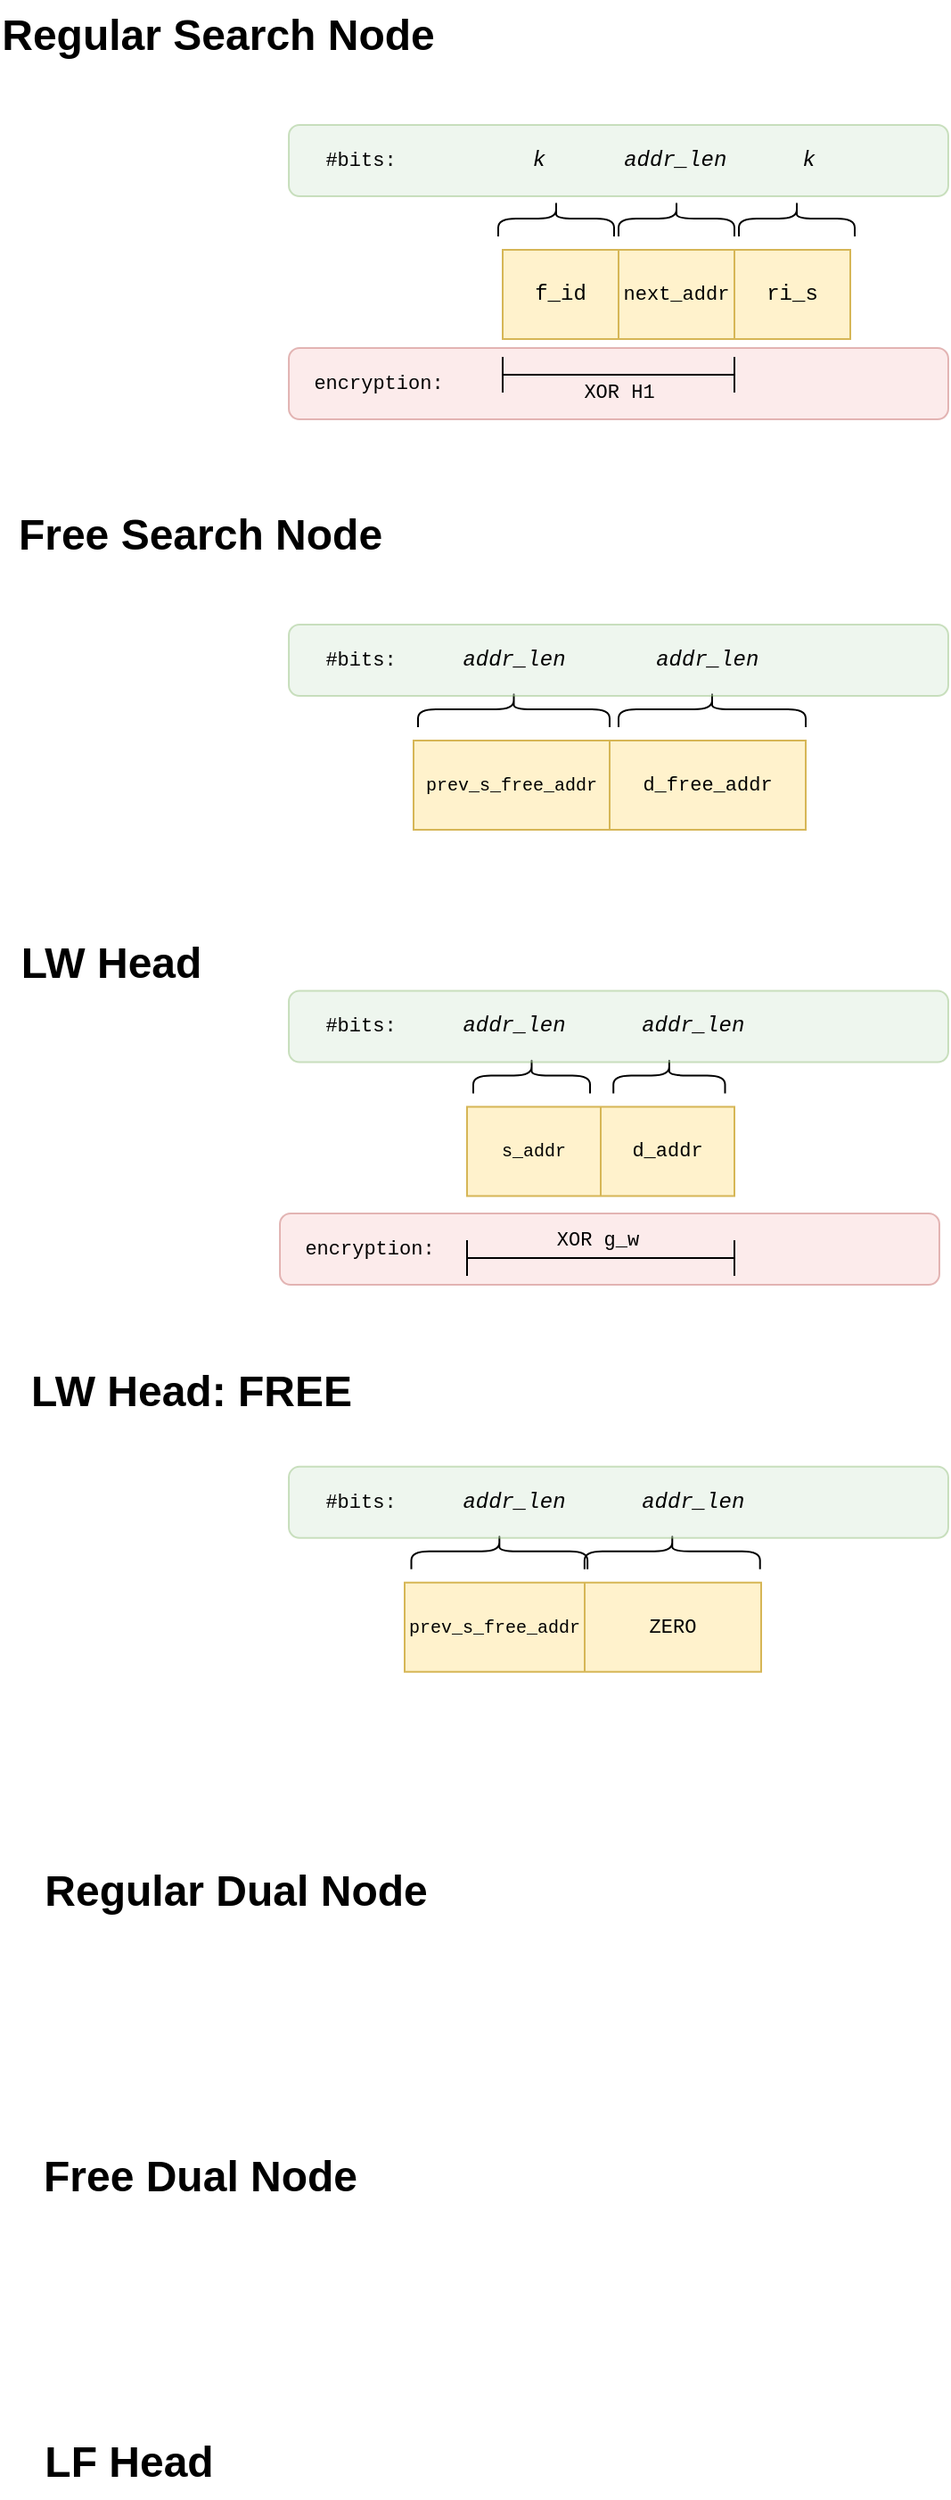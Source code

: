 <mxfile version="21.6.2" type="github" pages="3">
  <diagram id="mcaaGemC9CdYigRSOJqH" name="nodes_entry">
    <mxGraphModel dx="1118" dy="814" grid="1" gridSize="10" guides="1" tooltips="1" connect="1" arrows="1" fold="1" page="1" pageScale="1" pageWidth="1200" pageHeight="1600" math="0" shadow="0">
      <root>
        <mxCell id="0" />
        <mxCell id="1" parent="0" />
        <mxCell id="ITFpz6UTyo0LZHXewWgh-95" value="" style="rounded=1;whiteSpace=wrap;html=1;fontFamily=Courier New;fontSize=11;fillColor=#f8cecc;opacity=40;strokeColor=#b85450;" parent="1" vertex="1">
          <mxGeometry x="480" y="325" width="370" height="40" as="geometry" />
        </mxCell>
        <mxCell id="ITFpz6UTyo0LZHXewWgh-94" value="" style="rounded=1;whiteSpace=wrap;html=1;fontFamily=Courier New;fontSize=11;fillColor=#d5e8d4;opacity=40;strokeColor=#82b366;" parent="1" vertex="1">
          <mxGeometry x="480" y="200" width="370" height="40" as="geometry" />
        </mxCell>
        <mxCell id="ITFpz6UTyo0LZHXewWgh-77" value="Regular Search Node" style="text;strokeColor=none;fillColor=none;html=1;fontSize=24;fontStyle=1;verticalAlign=middle;align=center;" parent="1" vertex="1">
          <mxGeometry x="390" y="130" width="100" height="40" as="geometry" />
        </mxCell>
        <mxCell id="ITFpz6UTyo0LZHXewWgh-79" value="" style="shape=table;startSize=0;container=1;collapsible=0;childLayout=tableLayout;fontFamily=Courier New;fillColor=#fff2cc;strokeColor=#d6b656;" parent="1" vertex="1">
          <mxGeometry x="600" y="270" width="195" height="50" as="geometry" />
        </mxCell>
        <mxCell id="ITFpz6UTyo0LZHXewWgh-80" value="" style="shape=tableRow;horizontal=0;startSize=0;swimlaneHead=0;swimlaneBody=0;top=0;left=0;bottom=0;right=0;collapsible=0;dropTarget=0;fillColor=none;points=[[0,0.5],[1,0.5]];portConstraint=eastwest;fontFamily=Courier New;" parent="ITFpz6UTyo0LZHXewWgh-79" vertex="1">
          <mxGeometry width="195" height="50" as="geometry" />
        </mxCell>
        <mxCell id="ITFpz6UTyo0LZHXewWgh-81" value="f_id" style="shape=partialRectangle;html=1;whiteSpace=wrap;connectable=0;overflow=hidden;fillColor=none;top=0;left=0;bottom=0;right=0;pointerEvents=1;fontFamily=Courier New;" parent="ITFpz6UTyo0LZHXewWgh-80" vertex="1">
          <mxGeometry width="65" height="50" as="geometry">
            <mxRectangle width="65" height="50" as="alternateBounds" />
          </mxGeometry>
        </mxCell>
        <mxCell id="ITFpz6UTyo0LZHXewWgh-82" value="&lt;font style=&quot;font-size: 11px;&quot;&gt;next_addr&lt;/font&gt;" style="shape=partialRectangle;html=1;whiteSpace=wrap;connectable=0;overflow=hidden;fillColor=none;top=0;left=0;bottom=0;right=0;pointerEvents=1;fontFamily=Courier New;" parent="ITFpz6UTyo0LZHXewWgh-80" vertex="1">
          <mxGeometry x="65" width="65" height="50" as="geometry">
            <mxRectangle width="65" height="50" as="alternateBounds" />
          </mxGeometry>
        </mxCell>
        <mxCell id="ITFpz6UTyo0LZHXewWgh-89" value="ri_s" style="shape=partialRectangle;html=1;whiteSpace=wrap;connectable=0;overflow=hidden;fillColor=none;top=0;left=0;bottom=0;right=0;pointerEvents=1;fontFamily=Courier New;" parent="ITFpz6UTyo0LZHXewWgh-80" vertex="1">
          <mxGeometry x="130" width="65" height="50" as="geometry">
            <mxRectangle width="65" height="50" as="alternateBounds" />
          </mxGeometry>
        </mxCell>
        <mxCell id="ITFpz6UTyo0LZHXewWgh-83" value="" style="shape=curlyBracket;whiteSpace=wrap;html=1;rounded=1;flipH=1;labelPosition=right;verticalLabelPosition=middle;align=left;verticalAlign=middle;rotation=-90;fontFamily=Courier New;" parent="1" vertex="1">
          <mxGeometry x="687.5" y="220" width="20" height="65" as="geometry" />
        </mxCell>
        <mxCell id="ITFpz6UTyo0LZHXewWgh-84" value="" style="shape=curlyBracket;whiteSpace=wrap;html=1;rounded=1;flipH=1;labelPosition=right;verticalLabelPosition=middle;align=left;verticalAlign=middle;rotation=-90;fontFamily=Courier New;" parent="1" vertex="1">
          <mxGeometry x="620" y="220" width="20" height="65" as="geometry" />
        </mxCell>
        <mxCell id="ITFpz6UTyo0LZHXewWgh-85" value="&lt;i&gt;k&lt;/i&gt;" style="text;html=1;align=center;verticalAlign=middle;resizable=0;points=[];autosize=1;strokeColor=none;fillColor=none;fontFamily=Courier New;" parent="1" vertex="1">
          <mxGeometry x="605" y="205" width="30" height="30" as="geometry" />
        </mxCell>
        <mxCell id="ITFpz6UTyo0LZHXewWgh-86" value="&lt;i&gt;addr_len&amp;nbsp;&lt;/i&gt;" style="text;html=1;align=center;verticalAlign=middle;resizable=0;points=[];autosize=1;strokeColor=none;fillColor=none;fontFamily=Courier New;" parent="1" vertex="1">
          <mxGeometry x="655" y="205" width="90" height="30" as="geometry" />
        </mxCell>
        <mxCell id="ITFpz6UTyo0LZHXewWgh-87" value="" style="shape=crossbar;whiteSpace=wrap;html=1;rounded=1;fontFamily=Courier New;fontSize=11;" parent="1" vertex="1">
          <mxGeometry x="600" y="330" width="130" height="20" as="geometry" />
        </mxCell>
        <mxCell id="ITFpz6UTyo0LZHXewWgh-88" value="XOR H1" style="text;html=1;align=center;verticalAlign=middle;resizable=0;points=[];autosize=1;strokeColor=none;fillColor=none;fontSize=11;fontFamily=Courier New;" parent="1" vertex="1">
          <mxGeometry x="635" y="335" width="60" height="30" as="geometry" />
        </mxCell>
        <mxCell id="ITFpz6UTyo0LZHXewWgh-90" value="" style="shape=curlyBracket;whiteSpace=wrap;html=1;rounded=1;flipH=1;labelPosition=right;verticalLabelPosition=middle;align=left;verticalAlign=middle;rotation=-90;fontFamily=Courier New;" parent="1" vertex="1">
          <mxGeometry x="755" y="220" width="20" height="65" as="geometry" />
        </mxCell>
        <mxCell id="ITFpz6UTyo0LZHXewWgh-91" value="&lt;i&gt;k&amp;nbsp;&lt;/i&gt;" style="text;html=1;align=center;verticalAlign=middle;resizable=0;points=[];autosize=1;strokeColor=none;fillColor=none;fontFamily=Courier New;" parent="1" vertex="1">
          <mxGeometry x="755" y="205" width="40" height="30" as="geometry" />
        </mxCell>
        <mxCell id="ITFpz6UTyo0LZHXewWgh-92" value="#bits:" style="text;html=1;align=center;verticalAlign=middle;resizable=0;points=[];autosize=1;strokeColor=none;fillColor=none;fontSize=11;fontFamily=Courier New;" parent="1" vertex="1">
          <mxGeometry x="490" y="205" width="60" height="30" as="geometry" />
        </mxCell>
        <mxCell id="ITFpz6UTyo0LZHXewWgh-93" value="encryption:" style="text;html=1;align=center;verticalAlign=middle;resizable=0;points=[];autosize=1;strokeColor=none;fillColor=none;fontSize=11;fontFamily=Courier New;" parent="1" vertex="1">
          <mxGeometry x="480" y="330" width="100" height="30" as="geometry" />
        </mxCell>
        <mxCell id="ITFpz6UTyo0LZHXewWgh-97" value="Free Search Node" style="text;strokeColor=none;fillColor=none;html=1;fontSize=24;fontStyle=1;verticalAlign=middle;align=center;" parent="1" vertex="1">
          <mxGeometry x="380" y="410" width="100" height="40" as="geometry" />
        </mxCell>
        <mxCell id="ITFpz6UTyo0LZHXewWgh-98" value="" style="shape=table;startSize=0;container=1;collapsible=0;childLayout=tableLayout;fontFamily=Courier New;fillColor=#fff2cc;strokeColor=#d6b656;" parent="1" vertex="1">
          <mxGeometry x="550" y="545" width="220" height="50" as="geometry" />
        </mxCell>
        <mxCell id="ITFpz6UTyo0LZHXewWgh-99" value="" style="shape=tableRow;horizontal=0;startSize=0;swimlaneHead=0;swimlaneBody=0;top=0;left=0;bottom=0;right=0;collapsible=0;dropTarget=0;fillColor=none;points=[[0,0.5],[1,0.5]];portConstraint=eastwest;fontFamily=Courier New;" parent="ITFpz6UTyo0LZHXewWgh-98" vertex="1">
          <mxGeometry width="220" height="50" as="geometry" />
        </mxCell>
        <mxCell id="ITFpz6UTyo0LZHXewWgh-100" value="&lt;font style=&quot;font-size: 10px;&quot;&gt;prev_s_free_addr&lt;/font&gt;" style="shape=partialRectangle;html=1;whiteSpace=wrap;connectable=0;overflow=hidden;fillColor=none;top=0;left=0;bottom=0;right=0;pointerEvents=1;fontFamily=Courier New;" parent="ITFpz6UTyo0LZHXewWgh-99" vertex="1">
          <mxGeometry width="110" height="50" as="geometry">
            <mxRectangle width="110" height="50" as="alternateBounds" />
          </mxGeometry>
        </mxCell>
        <mxCell id="ITFpz6UTyo0LZHXewWgh-101" value="&lt;font style=&quot;font-size: 11px;&quot;&gt;d_free_addr&lt;/font&gt;" style="shape=partialRectangle;html=1;whiteSpace=wrap;connectable=0;overflow=hidden;fillColor=none;top=0;left=0;bottom=0;right=0;pointerEvents=1;fontFamily=Courier New;" parent="ITFpz6UTyo0LZHXewWgh-99" vertex="1">
          <mxGeometry x="110" width="110" height="50" as="geometry">
            <mxRectangle width="110" height="50" as="alternateBounds" />
          </mxGeometry>
        </mxCell>
        <mxCell id="ITFpz6UTyo0LZHXewWgh-103" value="" style="shape=curlyBracket;whiteSpace=wrap;html=1;rounded=1;flipH=1;labelPosition=right;verticalLabelPosition=middle;align=left;verticalAlign=middle;rotation=-90;fontFamily=Courier New;" parent="1" vertex="1">
          <mxGeometry x="707.5" y="475" width="20" height="105" as="geometry" />
        </mxCell>
        <mxCell id="ITFpz6UTyo0LZHXewWgh-104" value="" style="shape=curlyBracket;whiteSpace=wrap;html=1;rounded=1;flipH=1;labelPosition=right;verticalLabelPosition=middle;align=left;verticalAlign=middle;rotation=-90;fontFamily=Courier New;" parent="1" vertex="1">
          <mxGeometry x="596.25" y="473.75" width="20" height="107.5" as="geometry" />
        </mxCell>
        <mxCell id="ITFpz6UTyo0LZHXewWgh-115" value="" style="rounded=1;whiteSpace=wrap;html=1;fontFamily=Courier New;fontSize=11;fillColor=#d5e8d4;opacity=40;strokeColor=#82b366;" parent="1" vertex="1">
          <mxGeometry x="480" y="480" width="370" height="40" as="geometry" />
        </mxCell>
        <mxCell id="ITFpz6UTyo0LZHXewWgh-116" value="&lt;i&gt;addr_len&lt;/i&gt;" style="text;html=1;align=center;verticalAlign=middle;resizable=0;points=[];autosize=1;strokeColor=none;fillColor=none;fontFamily=Courier New;" parent="1" vertex="1">
          <mxGeometry x="566.25" y="485" width="80" height="30" as="geometry" />
        </mxCell>
        <mxCell id="ITFpz6UTyo0LZHXewWgh-117" value="&lt;i&gt;addr_len&amp;nbsp;&lt;/i&gt;" style="text;html=1;align=center;verticalAlign=middle;resizable=0;points=[];autosize=1;strokeColor=none;fillColor=none;fontFamily=Courier New;" parent="1" vertex="1">
          <mxGeometry x="672.5" y="485" width="90" height="30" as="geometry" />
        </mxCell>
        <mxCell id="ITFpz6UTyo0LZHXewWgh-119" value="#bits:" style="text;html=1;align=center;verticalAlign=middle;resizable=0;points=[];autosize=1;strokeColor=none;fillColor=none;fontSize=11;fontFamily=Courier New;" parent="1" vertex="1">
          <mxGeometry x="490" y="485" width="60" height="30" as="geometry" />
        </mxCell>
        <mxCell id="ITFpz6UTyo0LZHXewWgh-120" value="LW Head" style="text;strokeColor=none;fillColor=none;html=1;fontSize=24;fontStyle=1;verticalAlign=middle;align=center;" parent="1" vertex="1">
          <mxGeometry x="330" y="650" width="100" height="40" as="geometry" />
        </mxCell>
        <mxCell id="ITFpz6UTyo0LZHXewWgh-121" value="" style="shape=table;startSize=0;container=1;collapsible=0;childLayout=tableLayout;fontFamily=Courier New;fillColor=#fff2cc;strokeColor=#d6b656;" parent="1" vertex="1">
          <mxGeometry x="580" y="750.25" width="150" height="50" as="geometry" />
        </mxCell>
        <mxCell id="ITFpz6UTyo0LZHXewWgh-122" value="" style="shape=tableRow;horizontal=0;startSize=0;swimlaneHead=0;swimlaneBody=0;top=0;left=0;bottom=0;right=0;collapsible=0;dropTarget=0;fillColor=none;points=[[0,0.5],[1,0.5]];portConstraint=eastwest;fontFamily=Courier New;" parent="ITFpz6UTyo0LZHXewWgh-121" vertex="1">
          <mxGeometry width="150" height="50" as="geometry" />
        </mxCell>
        <mxCell id="ITFpz6UTyo0LZHXewWgh-123" value="&lt;font style=&quot;font-size: 10px;&quot;&gt;s_addr&lt;/font&gt;" style="shape=partialRectangle;html=1;whiteSpace=wrap;connectable=0;overflow=hidden;fillColor=none;top=0;left=0;bottom=0;right=0;pointerEvents=1;fontFamily=Courier New;" parent="ITFpz6UTyo0LZHXewWgh-122" vertex="1">
          <mxGeometry width="75" height="50" as="geometry">
            <mxRectangle width="75" height="50" as="alternateBounds" />
          </mxGeometry>
        </mxCell>
        <mxCell id="ITFpz6UTyo0LZHXewWgh-124" value="&lt;font style=&quot;font-size: 11px;&quot;&gt;d_addr&lt;/font&gt;" style="shape=partialRectangle;html=1;whiteSpace=wrap;connectable=0;overflow=hidden;fillColor=none;top=0;left=0;bottom=0;right=0;pointerEvents=1;fontFamily=Courier New;" parent="ITFpz6UTyo0LZHXewWgh-122" vertex="1">
          <mxGeometry x="75" width="75" height="50" as="geometry">
            <mxRectangle width="75" height="50" as="alternateBounds" />
          </mxGeometry>
        </mxCell>
        <mxCell id="ITFpz6UTyo0LZHXewWgh-125" value="" style="shape=curlyBracket;whiteSpace=wrap;html=1;rounded=1;flipH=1;labelPosition=right;verticalLabelPosition=middle;align=left;verticalAlign=middle;rotation=-90;fontFamily=Courier New;" parent="1" vertex="1">
          <mxGeometry x="683.43" y="701.44" width="20" height="62.63" as="geometry" />
        </mxCell>
        <mxCell id="ITFpz6UTyo0LZHXewWgh-126" value="" style="shape=curlyBracket;whiteSpace=wrap;html=1;rounded=1;flipH=1;labelPosition=right;verticalLabelPosition=middle;align=left;verticalAlign=middle;rotation=-90;fontFamily=Courier New;" parent="1" vertex="1">
          <mxGeometry x="606.25" y="700" width="20" height="65.5" as="geometry" />
        </mxCell>
        <mxCell id="ITFpz6UTyo0LZHXewWgh-127" value="" style="rounded=1;whiteSpace=wrap;html=1;fontFamily=Courier New;fontSize=11;fillColor=#d5e8d4;opacity=40;strokeColor=#82b366;" parent="1" vertex="1">
          <mxGeometry x="480" y="685.25" width="370" height="40" as="geometry" />
        </mxCell>
        <mxCell id="ITFpz6UTyo0LZHXewWgh-128" value="&lt;i&gt;addr_len&lt;/i&gt;" style="text;html=1;align=center;verticalAlign=middle;resizable=0;points=[];autosize=1;strokeColor=none;fillColor=none;fontFamily=Courier New;" parent="1" vertex="1">
          <mxGeometry x="566.25" y="690.25" width="80" height="30" as="geometry" />
        </mxCell>
        <mxCell id="ITFpz6UTyo0LZHXewWgh-129" value="&lt;i&gt;addr_len&amp;nbsp;&lt;/i&gt;" style="text;html=1;align=center;verticalAlign=middle;resizable=0;points=[];autosize=1;strokeColor=none;fillColor=none;fontFamily=Courier New;" parent="1" vertex="1">
          <mxGeometry x="665" y="690" width="90" height="30" as="geometry" />
        </mxCell>
        <mxCell id="ITFpz6UTyo0LZHXewWgh-130" value="#bits:" style="text;html=1;align=center;verticalAlign=middle;resizable=0;points=[];autosize=1;strokeColor=none;fillColor=none;fontSize=11;fontFamily=Courier New;" parent="1" vertex="1">
          <mxGeometry x="490" y="690.25" width="60" height="30" as="geometry" />
        </mxCell>
        <mxCell id="ITFpz6UTyo0LZHXewWgh-131" value="" style="rounded=1;whiteSpace=wrap;html=1;fontFamily=Courier New;fontSize=11;fillColor=#f8cecc;opacity=40;strokeColor=#b85450;" parent="1" vertex="1">
          <mxGeometry x="475" y="810" width="370" height="40" as="geometry" />
        </mxCell>
        <mxCell id="ITFpz6UTyo0LZHXewWgh-132" value="XOR g_w" style="text;html=1;align=center;verticalAlign=middle;resizable=0;points=[];autosize=1;strokeColor=none;fillColor=none;fontSize=11;fontFamily=Courier New;" parent="1" vertex="1">
          <mxGeometry x="617.5" y="810" width="70" height="30" as="geometry" />
        </mxCell>
        <mxCell id="ITFpz6UTyo0LZHXewWgh-134" value="encryption:" style="text;html=1;align=center;verticalAlign=middle;resizable=0;points=[];autosize=1;strokeColor=none;fillColor=none;fontSize=11;fontFamily=Courier New;" parent="1" vertex="1">
          <mxGeometry x="475" y="815" width="100" height="30" as="geometry" />
        </mxCell>
        <mxCell id="ITFpz6UTyo0LZHXewWgh-136" value="" style="shape=crossbar;whiteSpace=wrap;html=1;rounded=1;fontFamily=Courier New;fontSize=11;" parent="1" vertex="1">
          <mxGeometry x="580" y="825" width="150" height="20" as="geometry" />
        </mxCell>
        <mxCell id="ITFpz6UTyo0LZHXewWgh-138" value="Regular Dual Node" style="text;strokeColor=none;fillColor=none;html=1;fontSize=24;fontStyle=1;verticalAlign=middle;align=center;" parent="1" vertex="1">
          <mxGeometry x="400" y="1170" width="100" height="40" as="geometry" />
        </mxCell>
        <mxCell id="ITFpz6UTyo0LZHXewWgh-139" value="Free Dual Node" style="text;strokeColor=none;fillColor=none;html=1;fontSize=24;fontStyle=1;verticalAlign=middle;align=center;" parent="1" vertex="1">
          <mxGeometry x="380" y="1330" width="100" height="40" as="geometry" />
        </mxCell>
        <mxCell id="ITFpz6UTyo0LZHXewWgh-140" value="LF Head" style="text;strokeColor=none;fillColor=none;html=1;fontSize=24;fontStyle=1;verticalAlign=middle;align=center;" parent="1" vertex="1">
          <mxGeometry x="340" y="1490" width="100" height="40" as="geometry" />
        </mxCell>
        <mxCell id="2" value="LW Head: FREE" style="text;strokeColor=none;fillColor=none;html=1;fontSize=24;fontStyle=1;verticalAlign=middle;align=center;" parent="1" vertex="1">
          <mxGeometry x="375" y="890" width="100" height="40" as="geometry" />
        </mxCell>
        <mxCell id="3" value="" style="shape=table;startSize=0;container=1;collapsible=0;childLayout=tableLayout;fontFamily=Courier New;fillColor=#fff2cc;strokeColor=#d6b656;" parent="1" vertex="1">
          <mxGeometry x="545" y="1016.91" width="200" height="50" as="geometry" />
        </mxCell>
        <mxCell id="4" value="" style="shape=tableRow;horizontal=0;startSize=0;swimlaneHead=0;swimlaneBody=0;top=0;left=0;bottom=0;right=0;collapsible=0;dropTarget=0;fillColor=none;points=[[0,0.5],[1,0.5]];portConstraint=eastwest;fontFamily=Courier New;" parent="3" vertex="1">
          <mxGeometry width="200" height="50" as="geometry" />
        </mxCell>
        <mxCell id="5" value="&lt;font style=&quot;font-size: 10px;&quot;&gt;prev_s_free_addr&lt;/font&gt;" style="shape=partialRectangle;html=1;whiteSpace=wrap;connectable=0;overflow=hidden;fillColor=none;top=0;left=0;bottom=0;right=0;pointerEvents=1;fontFamily=Courier New;" parent="4" vertex="1">
          <mxGeometry width="101" height="50" as="geometry">
            <mxRectangle width="101" height="50" as="alternateBounds" />
          </mxGeometry>
        </mxCell>
        <mxCell id="6" value="&lt;font style=&quot;font-size: 11px;&quot;&gt;ZERO&lt;/font&gt;" style="shape=partialRectangle;html=1;whiteSpace=wrap;connectable=0;overflow=hidden;fillColor=none;top=0;left=0;bottom=0;right=0;pointerEvents=1;fontFamily=Courier New;" parent="4" vertex="1">
          <mxGeometry x="101" width="99" height="50" as="geometry">
            <mxRectangle width="99" height="50" as="alternateBounds" />
          </mxGeometry>
        </mxCell>
        <mxCell id="7" value="" style="shape=curlyBracket;whiteSpace=wrap;html=1;rounded=1;flipH=1;labelPosition=right;verticalLabelPosition=middle;align=left;verticalAlign=middle;rotation=-90;fontFamily=Courier New;" parent="1" vertex="1">
          <mxGeometry x="685.14" y="950.2" width="20" height="98.44" as="geometry" />
        </mxCell>
        <mxCell id="8" value="" style="shape=curlyBracket;whiteSpace=wrap;html=1;rounded=1;flipH=1;labelPosition=right;verticalLabelPosition=middle;align=left;verticalAlign=middle;rotation=-90;fontFamily=Courier New;" parent="1" vertex="1">
          <mxGeometry x="588.16" y="950" width="20" height="98.82" as="geometry" />
        </mxCell>
        <mxCell id="9" value="" style="rounded=1;whiteSpace=wrap;html=1;fontFamily=Courier New;fontSize=11;fillColor=#d5e8d4;opacity=40;strokeColor=#82b366;" parent="1" vertex="1">
          <mxGeometry x="480" y="951.91" width="370" height="40" as="geometry" />
        </mxCell>
        <mxCell id="10" value="&lt;i&gt;addr_len&lt;/i&gt;" style="text;html=1;align=center;verticalAlign=middle;resizable=0;points=[];autosize=1;strokeColor=none;fillColor=none;fontFamily=Courier New;" parent="1" vertex="1">
          <mxGeometry x="566.25" y="956.91" width="80" height="30" as="geometry" />
        </mxCell>
        <mxCell id="11" value="&lt;i&gt;addr_len&amp;nbsp;&lt;/i&gt;" style="text;html=1;align=center;verticalAlign=middle;resizable=0;points=[];autosize=1;strokeColor=none;fillColor=none;fontFamily=Courier New;" parent="1" vertex="1">
          <mxGeometry x="665" y="956.66" width="90" height="30" as="geometry" />
        </mxCell>
        <mxCell id="12" value="#bits:" style="text;html=1;align=center;verticalAlign=middle;resizable=0;points=[];autosize=1;strokeColor=none;fillColor=none;fontSize=11;fontFamily=Courier New;" parent="1" vertex="1">
          <mxGeometry x="490" y="956.91" width="60" height="30" as="geometry" />
        </mxCell>
      </root>
    </mxGraphModel>
  </diagram>
  <diagram id="tWWIsSU93eVBsk8a4pAt" name="tokens">
    <mxGraphModel dx="1118" dy="814" grid="1" gridSize="10" guides="1" tooltips="1" connect="1" arrows="1" fold="1" page="1" pageScale="1" pageWidth="1200" pageHeight="1600" math="0" shadow="0">
      <root>
        <mxCell id="0" />
        <mxCell id="1" parent="0" />
        <mxCell id="Buk930hli2tVo_T4Hz-4-1" value="Delete Token" style="text;strokeColor=none;fillColor=none;html=1;fontSize=24;fontStyle=1;verticalAlign=middle;align=center;" parent="1" vertex="1">
          <mxGeometry x="120" y="120" width="100" height="40" as="geometry" />
        </mxCell>
        <mxCell id="o2X68CddxpbY1LCrEeMo-1" value="" style="rounded=1;whiteSpace=wrap;html=1;fontFamily=Courier New;fontSize=11;fillColor=#d5e8d4;opacity=40;strokeColor=#82b366;" parent="1" vertex="1">
          <mxGeometry x="160" y="200" width="400" height="40" as="geometry" />
        </mxCell>
        <mxCell id="o2X68CddxpbY1LCrEeMo-2" value="" style="shape=table;startSize=0;container=1;collapsible=0;childLayout=tableLayout;fontFamily=Courier New;fillColor=#fff2cc;strokeColor=#d6b656;" parent="1" vertex="1">
          <mxGeometry x="280" y="270" width="260" height="50" as="geometry" />
        </mxCell>
        <mxCell id="o2X68CddxpbY1LCrEeMo-3" value="" style="shape=tableRow;horizontal=0;startSize=0;swimlaneHead=0;swimlaneBody=0;top=0;left=0;bottom=0;right=0;collapsible=0;dropTarget=0;fillColor=none;points=[[0,0.5],[1,0.5]];portConstraint=eastwest;fontFamily=Courier New;" parent="o2X68CddxpbY1LCrEeMo-2" vertex="1">
          <mxGeometry width="260" height="50" as="geometry" />
        </mxCell>
        <mxCell id="o2X68CddxpbY1LCrEeMo-4" value="f_f" style="shape=partialRectangle;html=1;whiteSpace=wrap;connectable=0;overflow=hidden;fillColor=none;top=0;left=0;bottom=0;right=0;pointerEvents=1;fontFamily=Courier New;" parent="o2X68CddxpbY1LCrEeMo-3" vertex="1">
          <mxGeometry width="65" height="50" as="geometry">
            <mxRectangle width="65" height="50" as="alternateBounds" />
          </mxGeometry>
        </mxCell>
        <mxCell id="o2X68CddxpbY1LCrEeMo-5" value="&lt;font style=&quot;font-size: 11px;&quot;&gt;g_f&lt;/font&gt;" style="shape=partialRectangle;html=1;whiteSpace=wrap;connectable=0;overflow=hidden;fillColor=none;top=0;left=0;bottom=0;right=0;pointerEvents=1;fontFamily=Courier New;" parent="o2X68CddxpbY1LCrEeMo-3" vertex="1">
          <mxGeometry x="65" width="65" height="50" as="geometry">
            <mxRectangle width="65" height="50" as="alternateBounds" />
          </mxGeometry>
        </mxCell>
        <mxCell id="o2X68CddxpbY1LCrEeMo-6" value="p_f" style="shape=partialRectangle;html=1;whiteSpace=wrap;connectable=0;overflow=hidden;fillColor=none;top=0;left=0;bottom=0;right=0;pointerEvents=1;fontFamily=Courier New;" parent="o2X68CddxpbY1LCrEeMo-3" vertex="1">
          <mxGeometry x="130" width="65" height="50" as="geometry">
            <mxRectangle width="65" height="50" as="alternateBounds" />
          </mxGeometry>
        </mxCell>
        <mxCell id="o2X68CddxpbY1LCrEeMo-14" value="f_id" style="shape=partialRectangle;html=1;whiteSpace=wrap;connectable=0;overflow=hidden;fillColor=none;top=0;left=0;bottom=0;right=0;pointerEvents=1;fontFamily=Courier New;" parent="o2X68CddxpbY1LCrEeMo-3" vertex="1">
          <mxGeometry x="195" width="65" height="50" as="geometry">
            <mxRectangle width="65" height="50" as="alternateBounds" />
          </mxGeometry>
        </mxCell>
        <mxCell id="o2X68CddxpbY1LCrEeMo-7" value="" style="shape=curlyBracket;whiteSpace=wrap;html=1;rounded=1;flipH=1;labelPosition=right;verticalLabelPosition=middle;align=left;verticalAlign=middle;rotation=-90;fontFamily=Courier New;" parent="1" vertex="1">
          <mxGeometry x="367.5" y="220" width="20" height="65" as="geometry" />
        </mxCell>
        <mxCell id="o2X68CddxpbY1LCrEeMo-8" value="" style="shape=curlyBracket;whiteSpace=wrap;html=1;rounded=1;flipH=1;labelPosition=right;verticalLabelPosition=middle;align=left;verticalAlign=middle;rotation=-90;fontFamily=Courier New;" parent="1" vertex="1">
          <mxGeometry x="300" y="220" width="20" height="65" as="geometry" />
        </mxCell>
        <mxCell id="o2X68CddxpbY1LCrEeMo-9" value="&lt;i&gt;k&lt;/i&gt;" style="text;html=1;align=center;verticalAlign=middle;resizable=0;points=[];autosize=1;strokeColor=none;fillColor=none;fontFamily=Courier New;" parent="1" vertex="1">
          <mxGeometry x="295" y="205" width="30" height="30" as="geometry" />
        </mxCell>
        <mxCell id="o2X68CddxpbY1LCrEeMo-10" value="&lt;i&gt;addr_len&amp;nbsp;&lt;/i&gt;" style="text;html=1;align=center;verticalAlign=middle;resizable=0;points=[];autosize=1;strokeColor=none;fillColor=none;fontFamily=Courier New;" parent="1" vertex="1">
          <mxGeometry x="335" y="205" width="90" height="30" as="geometry" />
        </mxCell>
        <mxCell id="o2X68CddxpbY1LCrEeMo-11" value="" style="shape=curlyBracket;whiteSpace=wrap;html=1;rounded=1;flipH=1;labelPosition=right;verticalLabelPosition=middle;align=left;verticalAlign=middle;rotation=-90;fontFamily=Courier New;" parent="1" vertex="1">
          <mxGeometry x="435" y="220" width="20" height="65" as="geometry" />
        </mxCell>
        <mxCell id="o2X68CddxpbY1LCrEeMo-12" value="&lt;i&gt;k&amp;nbsp;&lt;/i&gt;" style="text;html=1;align=center;verticalAlign=middle;resizable=0;points=[];autosize=1;strokeColor=none;fillColor=none;fontFamily=Courier New;" parent="1" vertex="1">
          <mxGeometry x="425" y="205" width="40" height="30" as="geometry" />
        </mxCell>
        <mxCell id="o2X68CddxpbY1LCrEeMo-13" value="#bits:" style="text;html=1;align=center;verticalAlign=middle;resizable=0;points=[];autosize=1;strokeColor=none;fillColor=none;fontSize=11;fontFamily=Courier New;" parent="1" vertex="1">
          <mxGeometry x="170" y="205" width="60" height="30" as="geometry" />
        </mxCell>
        <mxCell id="o2X68CddxpbY1LCrEeMo-15" value="" style="shape=curlyBracket;whiteSpace=wrap;html=1;rounded=1;flipH=1;labelPosition=right;verticalLabelPosition=middle;align=left;verticalAlign=middle;rotation=-90;fontFamily=Courier New;" parent="1" vertex="1">
          <mxGeometry x="497.5" y="222.5" width="20" height="60" as="geometry" />
        </mxCell>
        <mxCell id="o2X68CddxpbY1LCrEeMo-16" value="&lt;i&gt;k&amp;nbsp;&lt;/i&gt;" style="text;html=1;align=center;verticalAlign=middle;resizable=0;points=[];autosize=1;strokeColor=none;fillColor=none;fontFamily=Courier New;" parent="1" vertex="1">
          <mxGeometry x="490" y="205" width="40" height="30" as="geometry" />
        </mxCell>
        <mxCell id="o2X68CddxpbY1LCrEeMo-17" value="Search Token" style="text;strokeColor=none;fillColor=none;html=1;fontSize=24;fontStyle=1;verticalAlign=middle;align=center;" parent="1" vertex="1">
          <mxGeometry x="130" y="1080" width="100" height="40" as="geometry" />
        </mxCell>
        <mxCell id="o2X68CddxpbY1LCrEeMo-18" value="" style="rounded=1;whiteSpace=wrap;html=1;fontFamily=Courier New;fontSize=11;fillColor=#d5e8d4;opacity=40;strokeColor=#82b366;" parent="1" vertex="1">
          <mxGeometry x="160" y="1160" width="330" height="40" as="geometry" />
        </mxCell>
        <mxCell id="o2X68CddxpbY1LCrEeMo-19" value="" style="shape=table;startSize=0;container=1;collapsible=0;childLayout=tableLayout;fontFamily=Courier New;fillColor=#fff2cc;strokeColor=#d6b656;" parent="1" vertex="1">
          <mxGeometry x="280" y="1230" width="195" height="50" as="geometry" />
        </mxCell>
        <mxCell id="o2X68CddxpbY1LCrEeMo-20" value="" style="shape=tableRow;horizontal=0;startSize=0;swimlaneHead=0;swimlaneBody=0;top=0;left=0;bottom=0;right=0;collapsible=0;dropTarget=0;fillColor=none;points=[[0,0.5],[1,0.5]];portConstraint=eastwest;fontFamily=Courier New;" parent="o2X68CddxpbY1LCrEeMo-19" vertex="1">
          <mxGeometry width="195" height="50" as="geometry" />
        </mxCell>
        <mxCell id="o2X68CddxpbY1LCrEeMo-21" value="f_w" style="shape=partialRectangle;html=1;whiteSpace=wrap;connectable=0;overflow=hidden;fillColor=none;top=0;left=0;bottom=0;right=0;pointerEvents=1;fontFamily=Courier New;" parent="o2X68CddxpbY1LCrEeMo-20" vertex="1">
          <mxGeometry width="65" height="50" as="geometry">
            <mxRectangle width="65" height="50" as="alternateBounds" />
          </mxGeometry>
        </mxCell>
        <mxCell id="o2X68CddxpbY1LCrEeMo-22" value="&lt;font style=&quot;font-size: 11px;&quot;&gt;g_w&lt;/font&gt;" style="shape=partialRectangle;html=1;whiteSpace=wrap;connectable=0;overflow=hidden;fillColor=none;top=0;left=0;bottom=0;right=0;pointerEvents=1;fontFamily=Courier New;" parent="o2X68CddxpbY1LCrEeMo-20" vertex="1">
          <mxGeometry x="65" width="65" height="50" as="geometry">
            <mxRectangle width="65" height="50" as="alternateBounds" />
          </mxGeometry>
        </mxCell>
        <mxCell id="o2X68CddxpbY1LCrEeMo-23" value="p_w" style="shape=partialRectangle;html=1;whiteSpace=wrap;connectable=0;overflow=hidden;fillColor=none;top=0;left=0;bottom=0;right=0;pointerEvents=1;fontFamily=Courier New;" parent="o2X68CddxpbY1LCrEeMo-20" vertex="1">
          <mxGeometry x="130" width="65" height="50" as="geometry">
            <mxRectangle width="65" height="50" as="alternateBounds" />
          </mxGeometry>
        </mxCell>
        <mxCell id="o2X68CddxpbY1LCrEeMo-25" value="" style="shape=curlyBracket;whiteSpace=wrap;html=1;rounded=1;flipH=1;labelPosition=right;verticalLabelPosition=middle;align=left;verticalAlign=middle;rotation=-90;fontFamily=Courier New;" parent="1" vertex="1">
          <mxGeometry x="367.5" y="1180" width="20" height="65" as="geometry" />
        </mxCell>
        <mxCell id="o2X68CddxpbY1LCrEeMo-26" value="" style="shape=curlyBracket;whiteSpace=wrap;html=1;rounded=1;flipH=1;labelPosition=right;verticalLabelPosition=middle;align=left;verticalAlign=middle;rotation=-90;fontFamily=Courier New;" parent="1" vertex="1">
          <mxGeometry x="300" y="1180" width="20" height="65" as="geometry" />
        </mxCell>
        <mxCell id="o2X68CddxpbY1LCrEeMo-27" value="&lt;i&gt;k&lt;/i&gt;" style="text;html=1;align=center;verticalAlign=middle;resizable=0;points=[];autosize=1;strokeColor=none;fillColor=none;fontFamily=Courier New;" parent="1" vertex="1">
          <mxGeometry x="295" y="1165" width="30" height="30" as="geometry" />
        </mxCell>
        <mxCell id="o2X68CddxpbY1LCrEeMo-28" value="&lt;i&gt;2*addr_len&amp;nbsp;&lt;/i&gt;" style="text;html=1;align=center;verticalAlign=middle;resizable=0;points=[];autosize=1;strokeColor=none;fillColor=none;fontFamily=Courier New;" parent="1" vertex="1">
          <mxGeometry x="330" y="1165" width="100" height="30" as="geometry" />
        </mxCell>
        <mxCell id="o2X68CddxpbY1LCrEeMo-29" value="" style="shape=curlyBracket;whiteSpace=wrap;html=1;rounded=1;flipH=1;labelPosition=right;verticalLabelPosition=middle;align=left;verticalAlign=middle;rotation=-90;fontFamily=Courier New;" parent="1" vertex="1">
          <mxGeometry x="435" y="1180" width="20" height="65" as="geometry" />
        </mxCell>
        <mxCell id="o2X68CddxpbY1LCrEeMo-30" value="&lt;i&gt;k&amp;nbsp;&lt;/i&gt;" style="text;html=1;align=center;verticalAlign=middle;resizable=0;points=[];autosize=1;strokeColor=none;fillColor=none;fontFamily=Courier New;" parent="1" vertex="1">
          <mxGeometry x="425" y="1165" width="40" height="30" as="geometry" />
        </mxCell>
        <mxCell id="o2X68CddxpbY1LCrEeMo-31" value="#bits:" style="text;html=1;align=center;verticalAlign=middle;resizable=0;points=[];autosize=1;strokeColor=none;fillColor=none;fontSize=11;fontFamily=Courier New;" parent="1" vertex="1">
          <mxGeometry x="170" y="1165" width="60" height="30" as="geometry" />
        </mxCell>
        <mxCell id="o2X68CddxpbY1LCrEeMo-80" value="Add Token" style="text;strokeColor=none;fillColor=none;html=1;fontSize=24;fontStyle=1;verticalAlign=middle;align=center;" parent="1" vertex="1">
          <mxGeometry x="100" y="420" width="100" height="40" as="geometry" />
        </mxCell>
        <mxCell id="o2X68CddxpbY1LCrEeMo-81" value="" style="rounded=1;whiteSpace=wrap;html=1;fontFamily=Courier New;fontSize=11;fillColor=#d5e8d4;opacity=40;strokeColor=#82b366;" parent="1" vertex="1">
          <mxGeometry x="150" y="500" width="330" height="40" as="geometry" />
        </mxCell>
        <mxCell id="o2X68CddxpbY1LCrEeMo-82" value="" style="shape=table;startSize=0;container=1;collapsible=0;childLayout=tableLayout;fontFamily=Courier New;fillColor=#fff2cc;strokeColor=#d6b656;" parent="1" vertex="1">
          <mxGeometry x="260" y="570" width="200" height="50" as="geometry" />
        </mxCell>
        <mxCell id="o2X68CddxpbY1LCrEeMo-83" value="" style="shape=tableRow;horizontal=0;startSize=0;swimlaneHead=0;swimlaneBody=0;top=0;left=0;bottom=0;right=0;collapsible=0;dropTarget=0;fillColor=none;points=[[0,0.5],[1,0.5]];portConstraint=eastwest;fontFamily=Courier New;" parent="o2X68CddxpbY1LCrEeMo-82" vertex="1">
          <mxGeometry width="200" height="50" as="geometry" />
        </mxCell>
        <mxCell id="o2X68CddxpbY1LCrEeMo-84" value="f_f" style="shape=partialRectangle;html=1;whiteSpace=wrap;connectable=0;overflow=hidden;fillColor=none;top=0;left=0;bottom=0;right=0;pointerEvents=1;fontFamily=Courier New;" parent="o2X68CddxpbY1LCrEeMo-83" vertex="1">
          <mxGeometry width="67" height="50" as="geometry">
            <mxRectangle width="67" height="50" as="alternateBounds" />
          </mxGeometry>
        </mxCell>
        <mxCell id="o2X68CddxpbY1LCrEeMo-85" value="&lt;font style=&quot;font-size: 11px;&quot;&gt;g_f&lt;/font&gt;" style="shape=partialRectangle;html=1;whiteSpace=wrap;connectable=0;overflow=hidden;fillColor=none;top=0;left=0;bottom=0;right=0;pointerEvents=1;fontFamily=Courier New;" parent="o2X68CddxpbY1LCrEeMo-83" vertex="1">
          <mxGeometry x="67" width="66" height="50" as="geometry">
            <mxRectangle width="66" height="50" as="alternateBounds" />
          </mxGeometry>
        </mxCell>
        <mxCell id="o2X68CddxpbY1LCrEeMo-86" value="&lt;font style=&quot;font-size: 10px;&quot;&gt;lambda collection&lt;/font&gt;" style="shape=partialRectangle;html=1;whiteSpace=wrap;connectable=0;overflow=hidden;fillColor=none;top=0;left=0;bottom=0;right=0;pointerEvents=1;fontFamily=Courier New;" parent="o2X68CddxpbY1LCrEeMo-83" vertex="1">
          <mxGeometry x="133" width="67" height="50" as="geometry">
            <mxRectangle width="67" height="50" as="alternateBounds" />
          </mxGeometry>
        </mxCell>
        <mxCell id="o2X68CddxpbY1LCrEeMo-88" value="" style="shape=curlyBracket;whiteSpace=wrap;html=1;rounded=1;flipH=1;labelPosition=right;verticalLabelPosition=middle;align=left;verticalAlign=middle;rotation=-90;fontFamily=Courier New;" parent="1" vertex="1">
          <mxGeometry x="347.5" y="520" width="20" height="65" as="geometry" />
        </mxCell>
        <mxCell id="o2X68CddxpbY1LCrEeMo-89" value="" style="shape=curlyBracket;whiteSpace=wrap;html=1;rounded=1;flipH=1;labelPosition=right;verticalLabelPosition=middle;align=left;verticalAlign=middle;rotation=-90;fontFamily=Courier New;" parent="1" vertex="1">
          <mxGeometry x="280" y="520" width="20" height="65" as="geometry" />
        </mxCell>
        <mxCell id="o2X68CddxpbY1LCrEeMo-90" value="&lt;i&gt;k&lt;/i&gt;" style="text;html=1;align=center;verticalAlign=middle;resizable=0;points=[];autosize=1;strokeColor=none;fillColor=none;fontFamily=Courier New;" parent="1" vertex="1">
          <mxGeometry x="275" y="505" width="30" height="30" as="geometry" />
        </mxCell>
        <mxCell id="o2X68CddxpbY1LCrEeMo-91" value="&lt;i&gt;addr_len&amp;nbsp;&lt;/i&gt;" style="text;html=1;align=center;verticalAlign=middle;resizable=0;points=[];autosize=1;strokeColor=none;fillColor=none;fontFamily=Courier New;" parent="1" vertex="1">
          <mxGeometry x="315" y="505" width="90" height="30" as="geometry" />
        </mxCell>
        <mxCell id="o2X68CddxpbY1LCrEeMo-92" value="" style="shape=curlyBracket;whiteSpace=wrap;html=1;rounded=1;flipH=1;labelPosition=right;verticalLabelPosition=middle;align=left;verticalAlign=middle;rotation=-90;fontFamily=Courier New;" parent="1" vertex="1">
          <mxGeometry x="415" y="520" width="20" height="65" as="geometry" />
        </mxCell>
        <mxCell id="o2X68CddxpbY1LCrEeMo-94" value="#bits:" style="text;html=1;align=center;verticalAlign=middle;resizable=0;points=[];autosize=1;strokeColor=none;fillColor=none;fontSize=11;fontFamily=Courier New;" parent="1" vertex="1">
          <mxGeometry x="150" y="505" width="60" height="30" as="geometry" />
        </mxCell>
        <mxCell id="7utYsnlyULxe8MD9s7ih-14" value="&lt;font style=&quot;font-size: 20px;&quot;&gt;ith lambda in lambda collection&lt;/font&gt;" style="text;strokeColor=none;fillColor=none;html=1;fontSize=24;fontStyle=1;verticalAlign=middle;align=center;" parent="1" vertex="1">
          <mxGeometry x="140" y="670" width="100" height="40" as="geometry" />
        </mxCell>
        <mxCell id="7utYsnlyULxe8MD9s7ih-15" value="" style="rounded=1;whiteSpace=wrap;html=1;fontFamily=Courier New;fontSize=11;fillColor=#d5e8d4;opacity=40;strokeColor=#82b366;" parent="1" vertex="1">
          <mxGeometry x="145" y="750" width="995" height="40" as="geometry" />
        </mxCell>
        <mxCell id="7utYsnlyULxe8MD9s7ih-16" value="" style="shape=table;startSize=0;container=1;collapsible=0;childLayout=tableLayout;fontFamily=Courier New;fillColor=#fff2cc;strokeColor=#d6b656;" parent="1" vertex="1">
          <mxGeometry x="255" y="820" width="870" height="50" as="geometry" />
        </mxCell>
        <mxCell id="7utYsnlyULxe8MD9s7ih-17" value="" style="shape=tableRow;horizontal=0;startSize=0;swimlaneHead=0;swimlaneBody=0;top=0;left=0;bottom=0;right=0;collapsible=0;dropTarget=0;fillColor=none;points=[[0,0.5],[1,0.5]];portConstraint=eastwest;fontFamily=Courier New;" parent="7utYsnlyULxe8MD9s7ih-16" vertex="1">
          <mxGeometry width="870" height="50" as="geometry" />
        </mxCell>
        <mxCell id="7utYsnlyULxe8MD9s7ih-18" value="f_f" style="shape=partialRectangle;html=1;whiteSpace=wrap;connectable=0;overflow=hidden;fillColor=none;top=0;left=0;bottom=0;right=0;pointerEvents=1;fontFamily=Courier New;" parent="7utYsnlyULxe8MD9s7ih-17" vertex="1">
          <mxGeometry width="67" height="50" as="geometry">
            <mxRectangle width="67" height="50" as="alternateBounds" />
          </mxGeometry>
        </mxCell>
        <mxCell id="7utYsnlyULxe8MD9s7ih-19" value="&lt;font style=&quot;font-size: 11px;&quot;&gt;g_f&lt;/font&gt;" style="shape=partialRectangle;html=1;whiteSpace=wrap;connectable=0;overflow=hidden;fillColor=none;top=0;left=0;bottom=0;right=0;pointerEvents=1;fontFamily=Courier New;" parent="7utYsnlyULxe8MD9s7ih-17" vertex="1">
          <mxGeometry x="67" width="66" height="50" as="geometry">
            <mxRectangle width="66" height="50" as="alternateBounds" />
          </mxGeometry>
        </mxCell>
        <mxCell id="7utYsnlyULxe8MD9s7ih-20" value="&lt;font style=&quot;font-size: 10px;&quot;&gt;f_id&lt;/font&gt;" style="shape=partialRectangle;html=1;whiteSpace=wrap;connectable=0;overflow=hidden;fillColor=none;top=0;left=0;bottom=0;right=0;pointerEvents=1;fontFamily=Courier New;" parent="7utYsnlyULxe8MD9s7ih-17" vertex="1">
          <mxGeometry x="133" width="67" height="50" as="geometry">
            <mxRectangle width="67" height="50" as="alternateBounds" />
          </mxGeometry>
        </mxCell>
        <mxCell id="7utYsnlyULxe8MD9s7ih-27" value="&lt;b&gt;ZERO&lt;/b&gt;" style="shape=partialRectangle;html=1;whiteSpace=wrap;connectable=0;overflow=hidden;fillColor=none;top=0;left=0;bottom=0;right=0;pointerEvents=1;fontFamily=Courier New;" parent="7utYsnlyULxe8MD9s7ih-17" vertex="1">
          <mxGeometry x="200" width="67" height="50" as="geometry">
            <mxRectangle width="67" height="50" as="alternateBounds" />
          </mxGeometry>
        </mxCell>
        <mxCell id="7utYsnlyULxe8MD9s7ih-28" value="r_i" style="shape=partialRectangle;html=1;whiteSpace=wrap;connectable=0;overflow=hidden;fillColor=none;top=0;left=0;bottom=0;right=0;pointerEvents=1;fontFamily=Courier New;" parent="7utYsnlyULxe8MD9s7ih-17" vertex="1">
          <mxGeometry x="267" width="67" height="50" as="geometry">
            <mxRectangle width="67" height="50" as="alternateBounds" />
          </mxGeometry>
        </mxCell>
        <mxCell id="7utYsnlyULxe8MD9s7ih-34" value="&lt;b style=&quot;border-color: var(--border-color);&quot;&gt;ZERO&lt;/b&gt;" style="shape=partialRectangle;html=1;whiteSpace=wrap;connectable=0;overflow=hidden;fillColor=none;top=0;left=0;bottom=0;right=0;pointerEvents=1;fontFamily=Courier New;" parent="7utYsnlyULxe8MD9s7ih-17" vertex="1">
          <mxGeometry x="334" width="67" height="50" as="geometry">
            <mxRectangle width="67" height="50" as="alternateBounds" />
          </mxGeometry>
        </mxCell>
        <mxCell id="7utYsnlyULxe8MD9s7ih-33" value="&lt;b style=&quot;border-color: var(--border-color);&quot;&gt;ZERO&lt;/b&gt;" style="shape=partialRectangle;html=1;whiteSpace=wrap;connectable=0;overflow=hidden;fillColor=none;top=0;left=0;bottom=0;right=0;pointerEvents=1;fontFamily=Courier New;" parent="7utYsnlyULxe8MD9s7ih-17" vertex="1">
          <mxGeometry x="401" width="67" height="50" as="geometry">
            <mxRectangle width="67" height="50" as="alternateBounds" />
          </mxGeometry>
        </mxCell>
        <mxCell id="7utYsnlyULxe8MD9s7ih-32" value="&lt;b style=&quot;border-color: var(--border-color);&quot;&gt;ZERO&lt;/b&gt;" style="shape=partialRectangle;html=1;whiteSpace=wrap;connectable=0;overflow=hidden;fillColor=none;top=0;left=0;bottom=0;right=0;pointerEvents=1;fontFamily=Courier New;" parent="7utYsnlyULxe8MD9s7ih-17" vertex="1">
          <mxGeometry x="468" width="67" height="50" as="geometry">
            <mxRectangle width="67" height="50" as="alternateBounds" />
          </mxGeometry>
        </mxCell>
        <mxCell id="7utYsnlyULxe8MD9s7ih-31" value="&lt;b style=&quot;border-color: var(--border-color);&quot;&gt;ZERO&lt;/b&gt;" style="shape=partialRectangle;html=1;whiteSpace=wrap;connectable=0;overflow=hidden;fillColor=none;top=0;left=0;bottom=0;right=0;pointerEvents=1;fontFamily=Courier New;" parent="7utYsnlyULxe8MD9s7ih-17" vertex="1">
          <mxGeometry x="535" width="67" height="50" as="geometry">
            <mxRectangle width="67" height="50" as="alternateBounds" />
          </mxGeometry>
        </mxCell>
        <mxCell id="7utYsnlyULxe8MD9s7ih-30" value="&lt;b style=&quot;border-color: var(--border-color);&quot;&gt;ZERO&lt;/b&gt;" style="shape=partialRectangle;html=1;whiteSpace=wrap;connectable=0;overflow=hidden;fillColor=none;top=0;left=0;bottom=0;right=0;pointerEvents=1;fontFamily=Courier New;" parent="7utYsnlyULxe8MD9s7ih-17" vertex="1">
          <mxGeometry x="602" width="67" height="50" as="geometry">
            <mxRectangle width="67" height="50" as="alternateBounds" />
          </mxGeometry>
        </mxCell>
        <mxCell id="7utYsnlyULxe8MD9s7ih-29" value="&lt;b style=&quot;border-color: var(--border-color);&quot;&gt;ZERO&lt;/b&gt;" style="shape=partialRectangle;html=1;whiteSpace=wrap;connectable=0;overflow=hidden;fillColor=none;top=0;left=0;bottom=0;right=0;pointerEvents=1;fontFamily=Courier New;" parent="7utYsnlyULxe8MD9s7ih-17" vertex="1">
          <mxGeometry x="669" width="67" height="50" as="geometry">
            <mxRectangle width="67" height="50" as="alternateBounds" />
          </mxGeometry>
        </mxCell>
        <mxCell id="7utYsnlyULxe8MD9s7ih-35" value="f_w" style="shape=partialRectangle;html=1;whiteSpace=wrap;connectable=0;overflow=hidden;fillColor=none;top=0;left=0;bottom=0;right=0;pointerEvents=1;fontFamily=Courier New;" parent="7utYsnlyULxe8MD9s7ih-17" vertex="1">
          <mxGeometry x="736" width="67" height="50" as="geometry">
            <mxRectangle width="67" height="50" as="alternateBounds" />
          </mxGeometry>
        </mxCell>
        <mxCell id="7utYsnlyULxe8MD9s7ih-36" value="r_p" style="shape=partialRectangle;html=1;whiteSpace=wrap;connectable=0;overflow=hidden;fillColor=none;top=0;left=0;bottom=0;right=0;pointerEvents=1;fontFamily=Courier New;" parent="7utYsnlyULxe8MD9s7ih-17" vertex="1">
          <mxGeometry x="803" width="67" height="50" as="geometry">
            <mxRectangle width="67" height="50" as="alternateBounds" />
          </mxGeometry>
        </mxCell>
        <mxCell id="7utYsnlyULxe8MD9s7ih-21" value="" style="shape=curlyBracket;whiteSpace=wrap;html=1;rounded=1;flipH=1;labelPosition=right;verticalLabelPosition=middle;align=left;verticalAlign=middle;rotation=-90;fontFamily=Courier New;" parent="1" vertex="1">
          <mxGeometry x="342.5" y="770" width="20" height="65" as="geometry" />
        </mxCell>
        <mxCell id="7utYsnlyULxe8MD9s7ih-22" value="" style="shape=curlyBracket;whiteSpace=wrap;html=1;rounded=1;flipH=1;labelPosition=right;verticalLabelPosition=middle;align=left;verticalAlign=middle;rotation=-90;fontFamily=Courier New;" parent="1" vertex="1">
          <mxGeometry x="275" y="770" width="20" height="65" as="geometry" />
        </mxCell>
        <mxCell id="7utYsnlyULxe8MD9s7ih-23" value="&lt;i&gt;k&lt;/i&gt;" style="text;html=1;align=center;verticalAlign=middle;resizable=0;points=[];autosize=1;strokeColor=none;fillColor=none;fontFamily=Courier New;" parent="1" vertex="1">
          <mxGeometry x="270" y="755" width="30" height="30" as="geometry" />
        </mxCell>
        <mxCell id="7utYsnlyULxe8MD9s7ih-24" value="&lt;i&gt;addr_len&amp;nbsp;&lt;/i&gt;" style="text;html=1;align=center;verticalAlign=middle;resizable=0;points=[];autosize=1;strokeColor=none;fillColor=none;fontFamily=Courier New;" parent="1" vertex="1">
          <mxGeometry x="310" y="755" width="90" height="30" as="geometry" />
        </mxCell>
        <mxCell id="7utYsnlyULxe8MD9s7ih-25" value="" style="shape=curlyBracket;whiteSpace=wrap;html=1;rounded=1;flipH=1;labelPosition=right;verticalLabelPosition=middle;align=left;verticalAlign=middle;rotation=-90;fontFamily=Courier New;" parent="1" vertex="1">
          <mxGeometry x="410" y="770" width="20" height="65" as="geometry" />
        </mxCell>
        <mxCell id="7utYsnlyULxe8MD9s7ih-26" value="#bits:" style="text;html=1;align=center;verticalAlign=middle;resizable=0;points=[];autosize=1;strokeColor=none;fillColor=none;fontSize=11;fontFamily=Courier New;" parent="1" vertex="1">
          <mxGeometry x="145" y="755" width="60" height="30" as="geometry" />
        </mxCell>
        <mxCell id="MijOyAHa005VkbBnJueC-1" value="" style="rounded=1;whiteSpace=wrap;html=1;fontFamily=Courier New;fontSize=11;fillColor=#f8cecc;opacity=40;strokeColor=#b85450;" parent="1" vertex="1">
          <mxGeometry x="150" y="890" width="1010" height="40" as="geometry" />
        </mxCell>
        <mxCell id="MijOyAHa005VkbBnJueC-2" value="" style="shape=crossbar;whiteSpace=wrap;html=1;rounded=1;fontFamily=Courier New;fontSize=11;" parent="1" vertex="1">
          <mxGeometry x="255" y="895" width="265" height="20" as="geometry" />
        </mxCell>
        <mxCell id="MijOyAHa005VkbBnJueC-3" value="XOR H1(p_w, r_i)" style="text;html=1;align=center;verticalAlign=middle;resizable=0;points=[];autosize=1;strokeColor=none;fillColor=none;fontSize=11;fontFamily=Courier New;" parent="1" vertex="1">
          <mxGeometry x="320" y="900" width="130" height="30" as="geometry" />
        </mxCell>
        <mxCell id="MijOyAHa005VkbBnJueC-4" value="encryption:" style="text;html=1;align=center;verticalAlign=middle;resizable=0;points=[];autosize=1;strokeColor=none;fillColor=none;fontSize=11;fontFamily=Courier New;" parent="1" vertex="1">
          <mxGeometry x="150" y="895" width="100" height="30" as="geometry" />
        </mxCell>
        <mxCell id="MijOyAHa005VkbBnJueC-5" value="XOR H2(p_f, r_p)" style="text;html=1;align=center;verticalAlign=middle;resizable=0;points=[];autosize=1;strokeColor=none;fillColor=none;fontSize=11;fontFamily=Courier New;" parent="1" vertex="1">
          <mxGeometry x="760" y="900" width="130" height="30" as="geometry" />
        </mxCell>
        <mxCell id="MijOyAHa005VkbBnJueC-6" value="" style="shape=crossbar;whiteSpace=wrap;html=1;rounded=1;fontFamily=Courier New;fontSize=11;" parent="1" vertex="1">
          <mxGeometry x="590" y="895" width="470" height="20" as="geometry" />
        </mxCell>
        <mxCell id="pA7HAkBV7_h7b-pdouq0-1" value="&lt;i&gt;k&lt;/i&gt;" style="text;html=1;align=center;verticalAlign=middle;resizable=0;points=[];autosize=1;strokeColor=none;fillColor=none;fontFamily=Courier New;" parent="1" vertex="1">
          <mxGeometry x="405" y="755" width="30" height="30" as="geometry" />
        </mxCell>
      </root>
    </mxGraphModel>
  </diagram>
  <diagram id="aFuPlWIWzhBTbPKoEEpi" name="Page-3">
    <mxGraphModel dx="641" dy="678" grid="1" gridSize="10" guides="1" tooltips="1" connect="1" arrows="1" fold="1" page="1" pageScale="1" pageWidth="291" pageHeight="413" math="0" shadow="0">
      <root>
        <mxCell id="0" />
        <mxCell id="1" parent="0" />
        <mxCell id="YwVYqM0LimCQtWmpQBHX-1" value="" style="rounded=1;whiteSpace=wrap;html=1;fontFamily=Courier New;fontSize=11;fillColor=#f8cecc;opacity=40;strokeColor=#b85450;" parent="1" vertex="1">
          <mxGeometry x="340" y="325" width="800" height="40" as="geometry" />
        </mxCell>
        <mxCell id="YwVYqM0LimCQtWmpQBHX-2" value="" style="rounded=1;whiteSpace=wrap;html=1;fontFamily=Courier New;fontSize=11;fillColor=#d5e8d4;opacity=40;strokeColor=#82b366;" parent="1" vertex="1">
          <mxGeometry x="340" y="200" width="800" height="40" as="geometry" />
        </mxCell>
        <mxCell id="YwVYqM0LimCQtWmpQBHX-3" value="" style="shape=table;startSize=0;container=1;collapsible=0;childLayout=tableLayout;fontFamily=Courier New;fillColor=#fff2cc;strokeColor=#d6b656;" parent="1" vertex="1">
          <mxGeometry x="440" y="270" width="630" height="50" as="geometry" />
        </mxCell>
        <mxCell id="YwVYqM0LimCQtWmpQBHX-4" value="" style="shape=tableRow;horizontal=0;startSize=0;swimlaneHead=0;swimlaneBody=0;top=0;left=0;bottom=0;right=0;collapsible=0;dropTarget=0;fillColor=none;points=[[0,0.5],[1,0.5]];portConstraint=eastwest;fontFamily=Courier New;" parent="YwVYqM0LimCQtWmpQBHX-3" vertex="1">
          <mxGeometry width="630" height="50" as="geometry" />
        </mxCell>
        <mxCell id="YwVYqM0LimCQtWmpQBHX-5" value="&lt;font style=&quot;font-size: 11px;&quot;&gt;next_lf_addr&lt;/font&gt;" style="shape=partialRectangle;html=1;whiteSpace=wrap;connectable=0;overflow=hidden;fillColor=none;top=0;left=0;bottom=0;right=0;pointerEvents=1;fontFamily=Courier New;" parent="YwVYqM0LimCQtWmpQBHX-4" vertex="1">
          <mxGeometry width="87" height="50" as="geometry">
            <mxRectangle width="87" height="50" as="alternateBounds" />
          </mxGeometry>
        </mxCell>
        <mxCell id="YwVYqM0LimCQtWmpQBHX-6" value="&lt;font style=&quot;font-size: 11px;&quot;&gt;prev_d_addr&lt;/font&gt;" style="shape=partialRectangle;html=1;whiteSpace=wrap;connectable=0;overflow=hidden;fillColor=none;top=0;left=0;bottom=0;right=0;pointerEvents=1;fontFamily=Courier New;" parent="YwVYqM0LimCQtWmpQBHX-4" vertex="1">
          <mxGeometry x="87" width="89" height="50" as="geometry">
            <mxRectangle width="89" height="50" as="alternateBounds" />
          </mxGeometry>
        </mxCell>
        <mxCell id="YwVYqM0LimCQtWmpQBHX-7" value="next_d_addr" style="shape=partialRectangle;html=1;whiteSpace=wrap;connectable=0;overflow=hidden;fillColor=none;top=0;left=0;bottom=0;right=0;pointerEvents=1;fontFamily=Courier New;" parent="YwVYqM0LimCQtWmpQBHX-4" vertex="1">
          <mxGeometry x="176" width="87" height="50" as="geometry">
            <mxRectangle width="87" height="50" as="alternateBounds" />
          </mxGeometry>
        </mxCell>
        <mxCell id="5j5wRNXWLKW1eTK45kNy-4" value="s_addr" style="shape=partialRectangle;html=1;whiteSpace=wrap;connectable=0;overflow=hidden;fillColor=none;top=0;left=0;bottom=0;right=0;pointerEvents=1;fontFamily=Courier New;" parent="YwVYqM0LimCQtWmpQBHX-4" vertex="1">
          <mxGeometry x="263" width="89" height="50" as="geometry">
            <mxRectangle width="89" height="50" as="alternateBounds" />
          </mxGeometry>
        </mxCell>
        <mxCell id="5j5wRNXWLKW1eTK45kNy-3" value="prev_s_addr" style="shape=partialRectangle;html=1;whiteSpace=wrap;connectable=0;overflow=hidden;fillColor=none;top=0;left=0;bottom=0;right=0;pointerEvents=1;fontFamily=Courier New;" parent="YwVYqM0LimCQtWmpQBHX-4" vertex="1">
          <mxGeometry x="352" width="87" height="50" as="geometry">
            <mxRectangle width="87" height="50" as="alternateBounds" />
          </mxGeometry>
        </mxCell>
        <mxCell id="5j5wRNXWLKW1eTK45kNy-2" value="next_s_addr" style="shape=partialRectangle;html=1;whiteSpace=wrap;connectable=0;overflow=hidden;fillColor=none;top=0;left=0;bottom=0;right=0;pointerEvents=1;fontFamily=Courier New;" parent="YwVYqM0LimCQtWmpQBHX-4" vertex="1">
          <mxGeometry x="439" width="89" height="50" as="geometry">
            <mxRectangle width="89" height="50" as="alternateBounds" />
          </mxGeometry>
        </mxCell>
        <mxCell id="5j5wRNXWLKW1eTK45kNy-1" value="f_w" style="shape=partialRectangle;html=1;whiteSpace=wrap;connectable=0;overflow=hidden;fillColor=none;top=0;left=0;bottom=0;right=0;pointerEvents=1;fontFamily=Courier New;" parent="YwVYqM0LimCQtWmpQBHX-4" vertex="1">
          <mxGeometry x="528" width="52" height="50" as="geometry">
            <mxRectangle width="52" height="50" as="alternateBounds" />
          </mxGeometry>
        </mxCell>
        <mxCell id="gUPvMzuOTqZUfGd50yX7-1" value="ri_d" style="shape=partialRectangle;html=1;whiteSpace=wrap;connectable=0;overflow=hidden;fillColor=none;top=0;left=0;bottom=0;right=0;pointerEvents=1;fontFamily=Courier New;" parent="YwVYqM0LimCQtWmpQBHX-4" vertex="1">
          <mxGeometry x="580" width="50" height="50" as="geometry">
            <mxRectangle width="50" height="50" as="alternateBounds" />
          </mxGeometry>
        </mxCell>
        <mxCell id="YwVYqM0LimCQtWmpQBHX-9" value="" style="shape=curlyBracket;whiteSpace=wrap;html=1;rounded=1;flipH=1;labelPosition=right;verticalLabelPosition=middle;align=left;verticalAlign=middle;rotation=-90;fontFamily=Courier New;" parent="1" vertex="1">
          <mxGeometry x="692.35" y="-12.33" width="20" height="529.68" as="geometry" />
        </mxCell>
        <mxCell id="YwVYqM0LimCQtWmpQBHX-11" value="&lt;i&gt;6 * addr_len&amp;nbsp;&lt;/i&gt;" style="text;html=1;align=center;verticalAlign=middle;resizable=0;points=[];autosize=1;strokeColor=none;fillColor=none;fontFamily=Courier New;" parent="1" vertex="1">
          <mxGeometry x="635" y="205" width="120" height="30" as="geometry" />
        </mxCell>
        <mxCell id="YwVYqM0LimCQtWmpQBHX-12" value="" style="shape=crossbar;whiteSpace=wrap;html=1;rounded=1;fontFamily=Courier New;fontSize=11;" parent="1" vertex="1">
          <mxGeometry x="440" y="330" width="580" height="20" as="geometry" />
        </mxCell>
        <mxCell id="YwVYqM0LimCQtWmpQBHX-13" value="XOR H2(p_f, ri_d)" style="text;html=1;align=center;verticalAlign=middle;resizable=0;points=[];autosize=1;strokeColor=none;fillColor=none;fontSize=11;fontFamily=Courier New;" parent="1" vertex="1">
          <mxGeometry x="545" y="335" width="140" height="30" as="geometry" />
        </mxCell>
        <mxCell id="YwVYqM0LimCQtWmpQBHX-15" value="&lt;i&gt;k&amp;nbsp;&lt;/i&gt;" style="text;html=1;align=center;verticalAlign=middle;resizable=0;points=[];autosize=1;strokeColor=none;fillColor=none;fontFamily=Courier New;" parent="1" vertex="1">
          <mxGeometry x="973.75" y="207" width="40" height="30" as="geometry" />
        </mxCell>
        <mxCell id="YwVYqM0LimCQtWmpQBHX-16" value="#bits:" style="text;html=1;align=center;verticalAlign=middle;resizable=0;points=[];autosize=1;strokeColor=none;fillColor=none;fontSize=11;fontFamily=Courier New;" parent="1" vertex="1">
          <mxGeometry x="340" y="205" width="60" height="30" as="geometry" />
        </mxCell>
        <mxCell id="YwVYqM0LimCQtWmpQBHX-17" value="encryption:" style="text;html=1;align=center;verticalAlign=middle;resizable=0;points=[];autosize=1;strokeColor=none;fillColor=none;fontSize=11;fontFamily=Courier New;" parent="1" vertex="1">
          <mxGeometry x="340" y="325" width="100" height="30" as="geometry" />
        </mxCell>
        <mxCell id="F8SqjltGYNOTU7t9kc7L-1" value="" style="shape=curlyBracket;whiteSpace=wrap;html=1;rounded=1;flipH=1;labelPosition=right;verticalLabelPosition=middle;align=left;verticalAlign=middle;rotation=-90;fontFamily=Courier New;" vertex="1" parent="1">
          <mxGeometry x="983.75" y="226.27" width="20" height="52.48" as="geometry" />
        </mxCell>
        <mxCell id="F8SqjltGYNOTU7t9kc7L-2" value="" style="shape=curlyBracket;whiteSpace=wrap;html=1;rounded=1;flipH=1;labelPosition=right;verticalLabelPosition=middle;align=left;verticalAlign=middle;rotation=-90;fontFamily=Courier New;" vertex="1" parent="1">
          <mxGeometry x="1036.09" y="227.04" width="20" height="50.93" as="geometry" />
        </mxCell>
        <mxCell id="F8SqjltGYNOTU7t9kc7L-3" value="&lt;i&gt;k&amp;nbsp;&lt;/i&gt;" style="text;html=1;align=center;verticalAlign=middle;resizable=0;points=[];autosize=1;strokeColor=none;fillColor=none;fontFamily=Courier New;" vertex="1" parent="1">
          <mxGeometry x="1026.09" y="207" width="40" height="30" as="geometry" />
        </mxCell>
      </root>
    </mxGraphModel>
  </diagram>
</mxfile>
